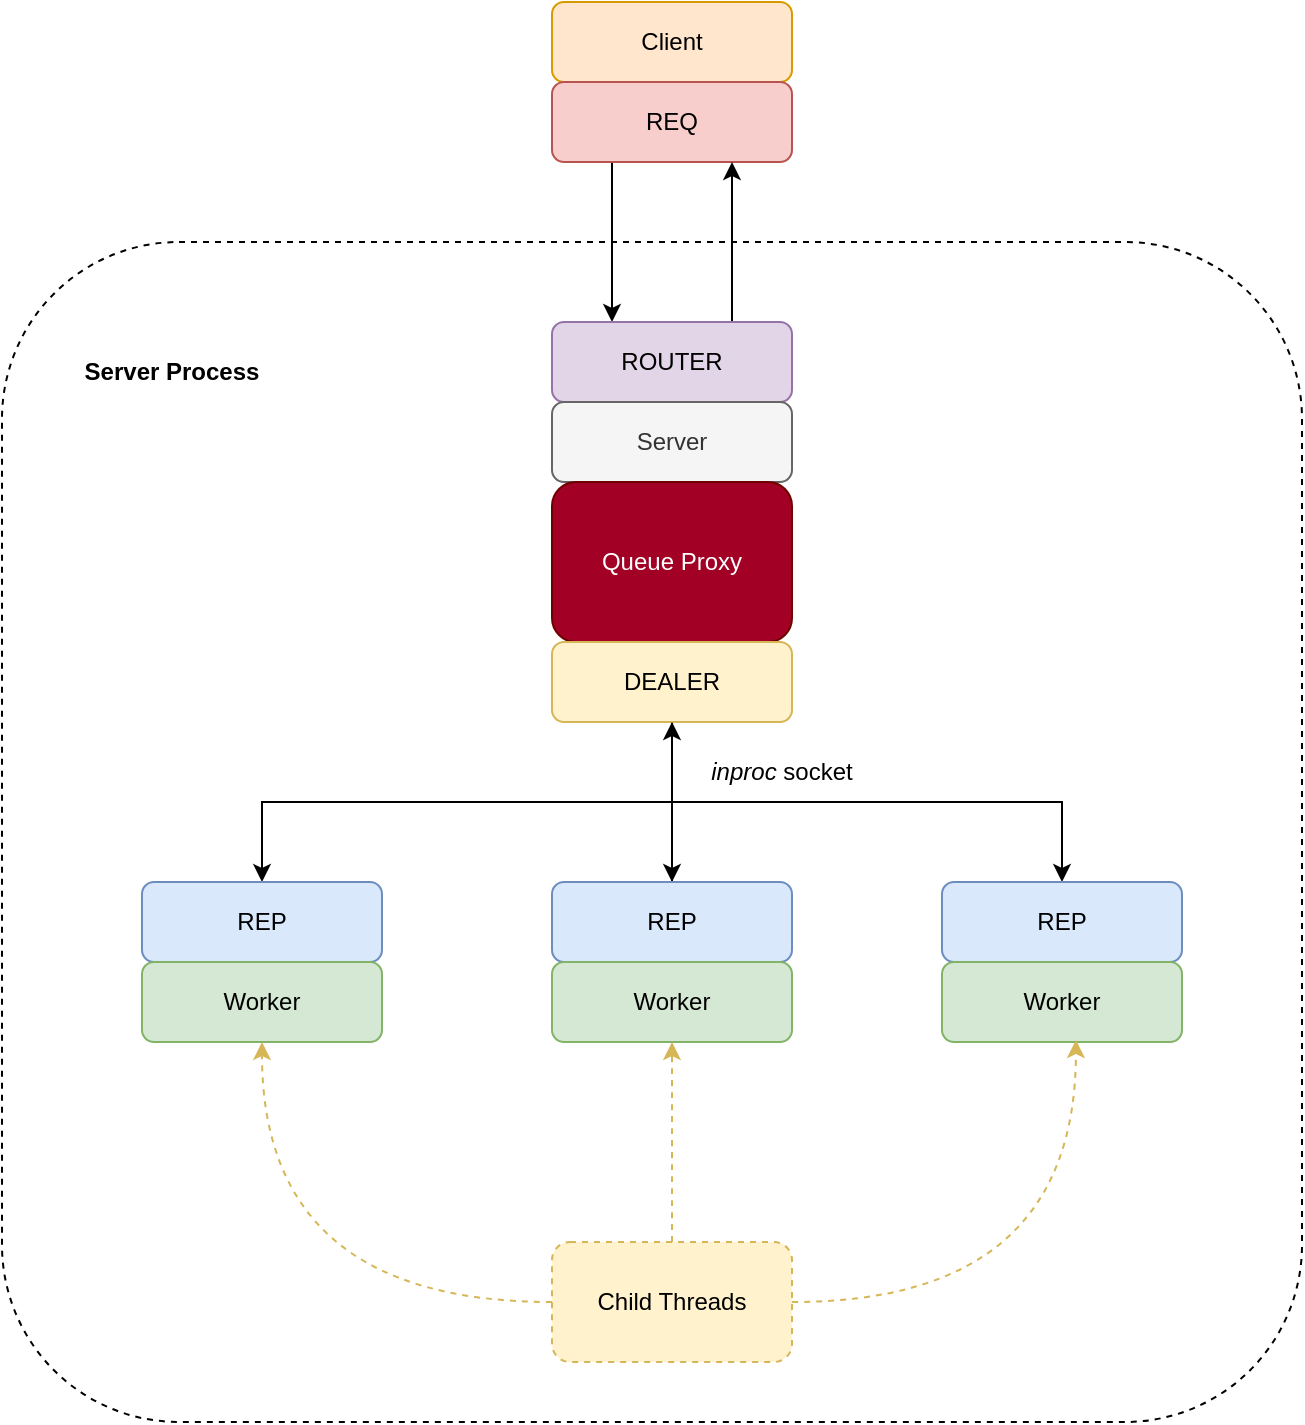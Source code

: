 <mxfile version="27.1.4">
  <diagram name="Page-1" id="q7nlDnSmBXF5uVsEPn9I">
    <mxGraphModel dx="1356" dy="763" grid="1" gridSize="10" guides="1" tooltips="1" connect="1" arrows="1" fold="1" page="1" pageScale="1" pageWidth="850" pageHeight="1100" math="0" shadow="0">
      <root>
        <mxCell id="0" />
        <mxCell id="1" parent="0" />
        <mxCell id="ApBD_CIV5Xds5tjFbwub-19" value="" style="rounded=1;whiteSpace=wrap;html=1;dashed=1;" parent="1" vertex="1">
          <mxGeometry x="100" y="320" width="650" height="590" as="geometry" />
        </mxCell>
        <mxCell id="ApBD_CIV5Xds5tjFbwub-1" value="Client" style="rounded=1;whiteSpace=wrap;html=1;fillColor=#ffe6cc;strokeColor=#d79b00;" parent="1" vertex="1">
          <mxGeometry x="375" y="200" width="120" height="40" as="geometry" />
        </mxCell>
        <mxCell id="ApBD_CIV5Xds5tjFbwub-13" style="edgeStyle=orthogonalEdgeStyle;rounded=0;orthogonalLoop=1;jettySize=auto;html=1;exitX=0.25;exitY=1;exitDx=0;exitDy=0;entryX=0.25;entryY=0;entryDx=0;entryDy=0;" parent="1" source="ApBD_CIV5Xds5tjFbwub-2" target="ApBD_CIV5Xds5tjFbwub-3" edge="1">
          <mxGeometry relative="1" as="geometry" />
        </mxCell>
        <mxCell id="ApBD_CIV5Xds5tjFbwub-2" value="REQ" style="rounded=1;whiteSpace=wrap;html=1;fillColor=#f8cecc;strokeColor=#b85450;" parent="1" vertex="1">
          <mxGeometry x="375" y="240" width="120" height="40" as="geometry" />
        </mxCell>
        <mxCell id="ApBD_CIV5Xds5tjFbwub-14" style="edgeStyle=orthogonalEdgeStyle;rounded=0;orthogonalLoop=1;jettySize=auto;html=1;exitX=0.75;exitY=0;exitDx=0;exitDy=0;entryX=0.75;entryY=1;entryDx=0;entryDy=0;" parent="1" source="ApBD_CIV5Xds5tjFbwub-3" target="ApBD_CIV5Xds5tjFbwub-2" edge="1">
          <mxGeometry relative="1" as="geometry" />
        </mxCell>
        <mxCell id="ApBD_CIV5Xds5tjFbwub-3" value="ROUTER" style="rounded=1;whiteSpace=wrap;html=1;fillColor=#e1d5e7;strokeColor=#9673a6;" parent="1" vertex="1">
          <mxGeometry x="375" y="360" width="120" height="40" as="geometry" />
        </mxCell>
        <mxCell id="ApBD_CIV5Xds5tjFbwub-4" value="Server" style="rounded=1;whiteSpace=wrap;html=1;fillColor=#f5f5f5;fontColor=#333333;strokeColor=#666666;" parent="1" vertex="1">
          <mxGeometry x="375" y="400" width="120" height="40" as="geometry" />
        </mxCell>
        <mxCell id="ApBD_CIV5Xds5tjFbwub-5" value="Queue Proxy" style="rounded=1;whiteSpace=wrap;html=1;fillColor=#a20025;fontColor=#ffffff;strokeColor=#6F0000;" parent="1" vertex="1">
          <mxGeometry x="375" y="440" width="120" height="80" as="geometry" />
        </mxCell>
        <mxCell id="ApBD_CIV5Xds5tjFbwub-15" style="edgeStyle=orthogonalEdgeStyle;rounded=0;orthogonalLoop=1;jettySize=auto;html=1;exitX=0.5;exitY=1;exitDx=0;exitDy=0;entryX=0.5;entryY=0;entryDx=0;entryDy=0;" parent="1" source="ApBD_CIV5Xds5tjFbwub-6" target="ApBD_CIV5Xds5tjFbwub-9" edge="1">
          <mxGeometry relative="1" as="geometry" />
        </mxCell>
        <mxCell id="ApBD_CIV5Xds5tjFbwub-16" style="edgeStyle=orthogonalEdgeStyle;rounded=0;orthogonalLoop=1;jettySize=auto;html=1;exitX=0.5;exitY=1;exitDx=0;exitDy=0;entryX=0.5;entryY=0;entryDx=0;entryDy=0;" parent="1" source="ApBD_CIV5Xds5tjFbwub-6" target="ApBD_CIV5Xds5tjFbwub-7" edge="1">
          <mxGeometry relative="1" as="geometry" />
        </mxCell>
        <mxCell id="ApBD_CIV5Xds5tjFbwub-17" style="edgeStyle=orthogonalEdgeStyle;rounded=0;orthogonalLoop=1;jettySize=auto;html=1;exitX=0.5;exitY=1;exitDx=0;exitDy=0;entryX=0.5;entryY=0;entryDx=0;entryDy=0;" parent="1" source="ApBD_CIV5Xds5tjFbwub-6" target="ApBD_CIV5Xds5tjFbwub-11" edge="1">
          <mxGeometry relative="1" as="geometry" />
        </mxCell>
        <mxCell id="ApBD_CIV5Xds5tjFbwub-6" value="DEALER" style="rounded=1;whiteSpace=wrap;html=1;fillColor=#fff2cc;strokeColor=#d6b656;" parent="1" vertex="1">
          <mxGeometry x="375" y="520" width="120" height="40" as="geometry" />
        </mxCell>
        <mxCell id="ApBD_CIV5Xds5tjFbwub-7" value="REP" style="rounded=1;whiteSpace=wrap;html=1;fillColor=#dae8fc;strokeColor=#6c8ebf;" parent="1" vertex="1">
          <mxGeometry x="170" y="640" width="120" height="40" as="geometry" />
        </mxCell>
        <mxCell id="ApBD_CIV5Xds5tjFbwub-8" value="Worker" style="rounded=1;whiteSpace=wrap;html=1;fillColor=#d5e8d4;strokeColor=#82b366;" parent="1" vertex="1">
          <mxGeometry x="170" y="680" width="120" height="40" as="geometry" />
        </mxCell>
        <mxCell id="ApBD_CIV5Xds5tjFbwub-18" style="edgeStyle=orthogonalEdgeStyle;rounded=0;orthogonalLoop=1;jettySize=auto;html=1;exitX=0.5;exitY=0;exitDx=0;exitDy=0;entryX=0.5;entryY=1;entryDx=0;entryDy=0;" parent="1" source="ApBD_CIV5Xds5tjFbwub-9" target="ApBD_CIV5Xds5tjFbwub-6" edge="1">
          <mxGeometry relative="1" as="geometry" />
        </mxCell>
        <mxCell id="ApBD_CIV5Xds5tjFbwub-9" value="REP" style="rounded=1;whiteSpace=wrap;html=1;fillColor=#dae8fc;strokeColor=#6c8ebf;" parent="1" vertex="1">
          <mxGeometry x="375" y="640" width="120" height="40" as="geometry" />
        </mxCell>
        <mxCell id="ApBD_CIV5Xds5tjFbwub-10" value="Worker" style="rounded=1;whiteSpace=wrap;html=1;fillColor=#d5e8d4;strokeColor=#82b366;" parent="1" vertex="1">
          <mxGeometry x="375" y="680" width="120" height="40" as="geometry" />
        </mxCell>
        <mxCell id="ApBD_CIV5Xds5tjFbwub-11" value="REP" style="rounded=1;whiteSpace=wrap;html=1;fillColor=#dae8fc;strokeColor=#6c8ebf;" parent="1" vertex="1">
          <mxGeometry x="570" y="640" width="120" height="40" as="geometry" />
        </mxCell>
        <mxCell id="ApBD_CIV5Xds5tjFbwub-12" value="Worker" style="rounded=1;whiteSpace=wrap;html=1;fillColor=#d5e8d4;strokeColor=#82b366;" parent="1" vertex="1">
          <mxGeometry x="570" y="680" width="120" height="40" as="geometry" />
        </mxCell>
        <mxCell id="82uDHUbRL03na7lETeNi-1" value="&lt;i&gt;inproc&lt;/i&gt;&amp;nbsp;socket" style="text;html=1;align=center;verticalAlign=middle;whiteSpace=wrap;rounded=0;" vertex="1" parent="1">
          <mxGeometry x="440" y="570" width="100" height="30" as="geometry" />
        </mxCell>
        <mxCell id="82uDHUbRL03na7lETeNi-4" style="edgeStyle=orthogonalEdgeStyle;rounded=0;orthogonalLoop=1;jettySize=auto;html=1;exitX=0;exitY=0.5;exitDx=0;exitDy=0;entryX=0.5;entryY=1;entryDx=0;entryDy=0;curved=1;fillColor=#fff2cc;strokeColor=#d6b656;dashed=1;" edge="1" parent="1" source="82uDHUbRL03na7lETeNi-3" target="ApBD_CIV5Xds5tjFbwub-8">
          <mxGeometry relative="1" as="geometry" />
        </mxCell>
        <mxCell id="82uDHUbRL03na7lETeNi-5" style="edgeStyle=orthogonalEdgeStyle;rounded=0;orthogonalLoop=1;jettySize=auto;html=1;exitX=0.5;exitY=0;exitDx=0;exitDy=0;entryX=0.5;entryY=1;entryDx=0;entryDy=0;curved=1;dashed=1;fillColor=#fff2cc;strokeColor=#d6b656;" edge="1" parent="1" source="82uDHUbRL03na7lETeNi-3" target="ApBD_CIV5Xds5tjFbwub-10">
          <mxGeometry relative="1" as="geometry" />
        </mxCell>
        <mxCell id="82uDHUbRL03na7lETeNi-3" value="Child Threads" style="rounded=1;whiteSpace=wrap;html=1;fillColor=#fff2cc;strokeColor=#d6b656;dashed=1;" vertex="1" parent="1">
          <mxGeometry x="375" y="820" width="120" height="60" as="geometry" />
        </mxCell>
        <mxCell id="82uDHUbRL03na7lETeNi-6" style="edgeStyle=orthogonalEdgeStyle;rounded=0;orthogonalLoop=1;jettySize=auto;html=1;exitX=1;exitY=0.5;exitDx=0;exitDy=0;entryX=0.558;entryY=0.975;entryDx=0;entryDy=0;entryPerimeter=0;fillColor=#fff2cc;strokeColor=#d6b656;curved=1;dashed=1;" edge="1" parent="1" source="82uDHUbRL03na7lETeNi-3" target="ApBD_CIV5Xds5tjFbwub-12">
          <mxGeometry relative="1" as="geometry" />
        </mxCell>
        <mxCell id="82uDHUbRL03na7lETeNi-7" value="&lt;b&gt;Server Process&lt;/b&gt;" style="text;html=1;align=center;verticalAlign=middle;whiteSpace=wrap;rounded=0;" vertex="1" parent="1">
          <mxGeometry x="130" y="370" width="110" height="30" as="geometry" />
        </mxCell>
      </root>
    </mxGraphModel>
  </diagram>
</mxfile>
